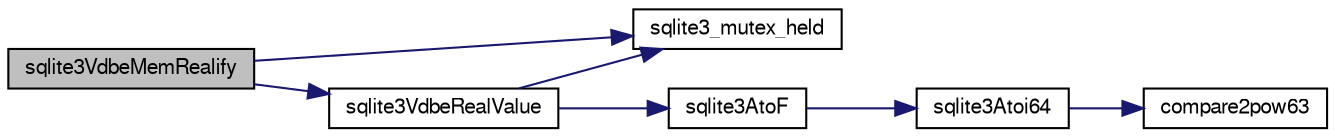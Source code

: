 digraph "sqlite3VdbeMemRealify"
{
  edge [fontname="FreeSans",fontsize="10",labelfontname="FreeSans",labelfontsize="10"];
  node [fontname="FreeSans",fontsize="10",shape=record];
  rankdir="LR";
  Node774673 [label="sqlite3VdbeMemRealify",height=0.2,width=0.4,color="black", fillcolor="grey75", style="filled", fontcolor="black"];
  Node774673 -> Node774674 [color="midnightblue",fontsize="10",style="solid",fontname="FreeSans"];
  Node774674 [label="sqlite3_mutex_held",height=0.2,width=0.4,color="black", fillcolor="white", style="filled",URL="$sqlite3_8c.html#acf77da68932b6bc163c5e68547ecc3e7"];
  Node774673 -> Node774675 [color="midnightblue",fontsize="10",style="solid",fontname="FreeSans"];
  Node774675 [label="sqlite3VdbeRealValue",height=0.2,width=0.4,color="black", fillcolor="white", style="filled",URL="$sqlite3_8c.html#a5bf943a4f9a5516911b3bc610e3d64e0"];
  Node774675 -> Node774674 [color="midnightblue",fontsize="10",style="solid",fontname="FreeSans"];
  Node774675 -> Node774676 [color="midnightblue",fontsize="10",style="solid",fontname="FreeSans"];
  Node774676 [label="sqlite3AtoF",height=0.2,width=0.4,color="black", fillcolor="white", style="filled",URL="$sqlite3_8c.html#ad2a961fc08942417d977510a1384b6d2"];
  Node774676 -> Node774677 [color="midnightblue",fontsize="10",style="solid",fontname="FreeSans"];
  Node774677 [label="sqlite3Atoi64",height=0.2,width=0.4,color="black", fillcolor="white", style="filled",URL="$sqlite3_8c.html#a5b13083911b3dc0a0b54f43acc686a39"];
  Node774677 -> Node774678 [color="midnightblue",fontsize="10",style="solid",fontname="FreeSans"];
  Node774678 [label="compare2pow63",height=0.2,width=0.4,color="black", fillcolor="white", style="filled",URL="$sqlite3_8c.html#adcbebdd3f570175519922276b83132e0"];
}
